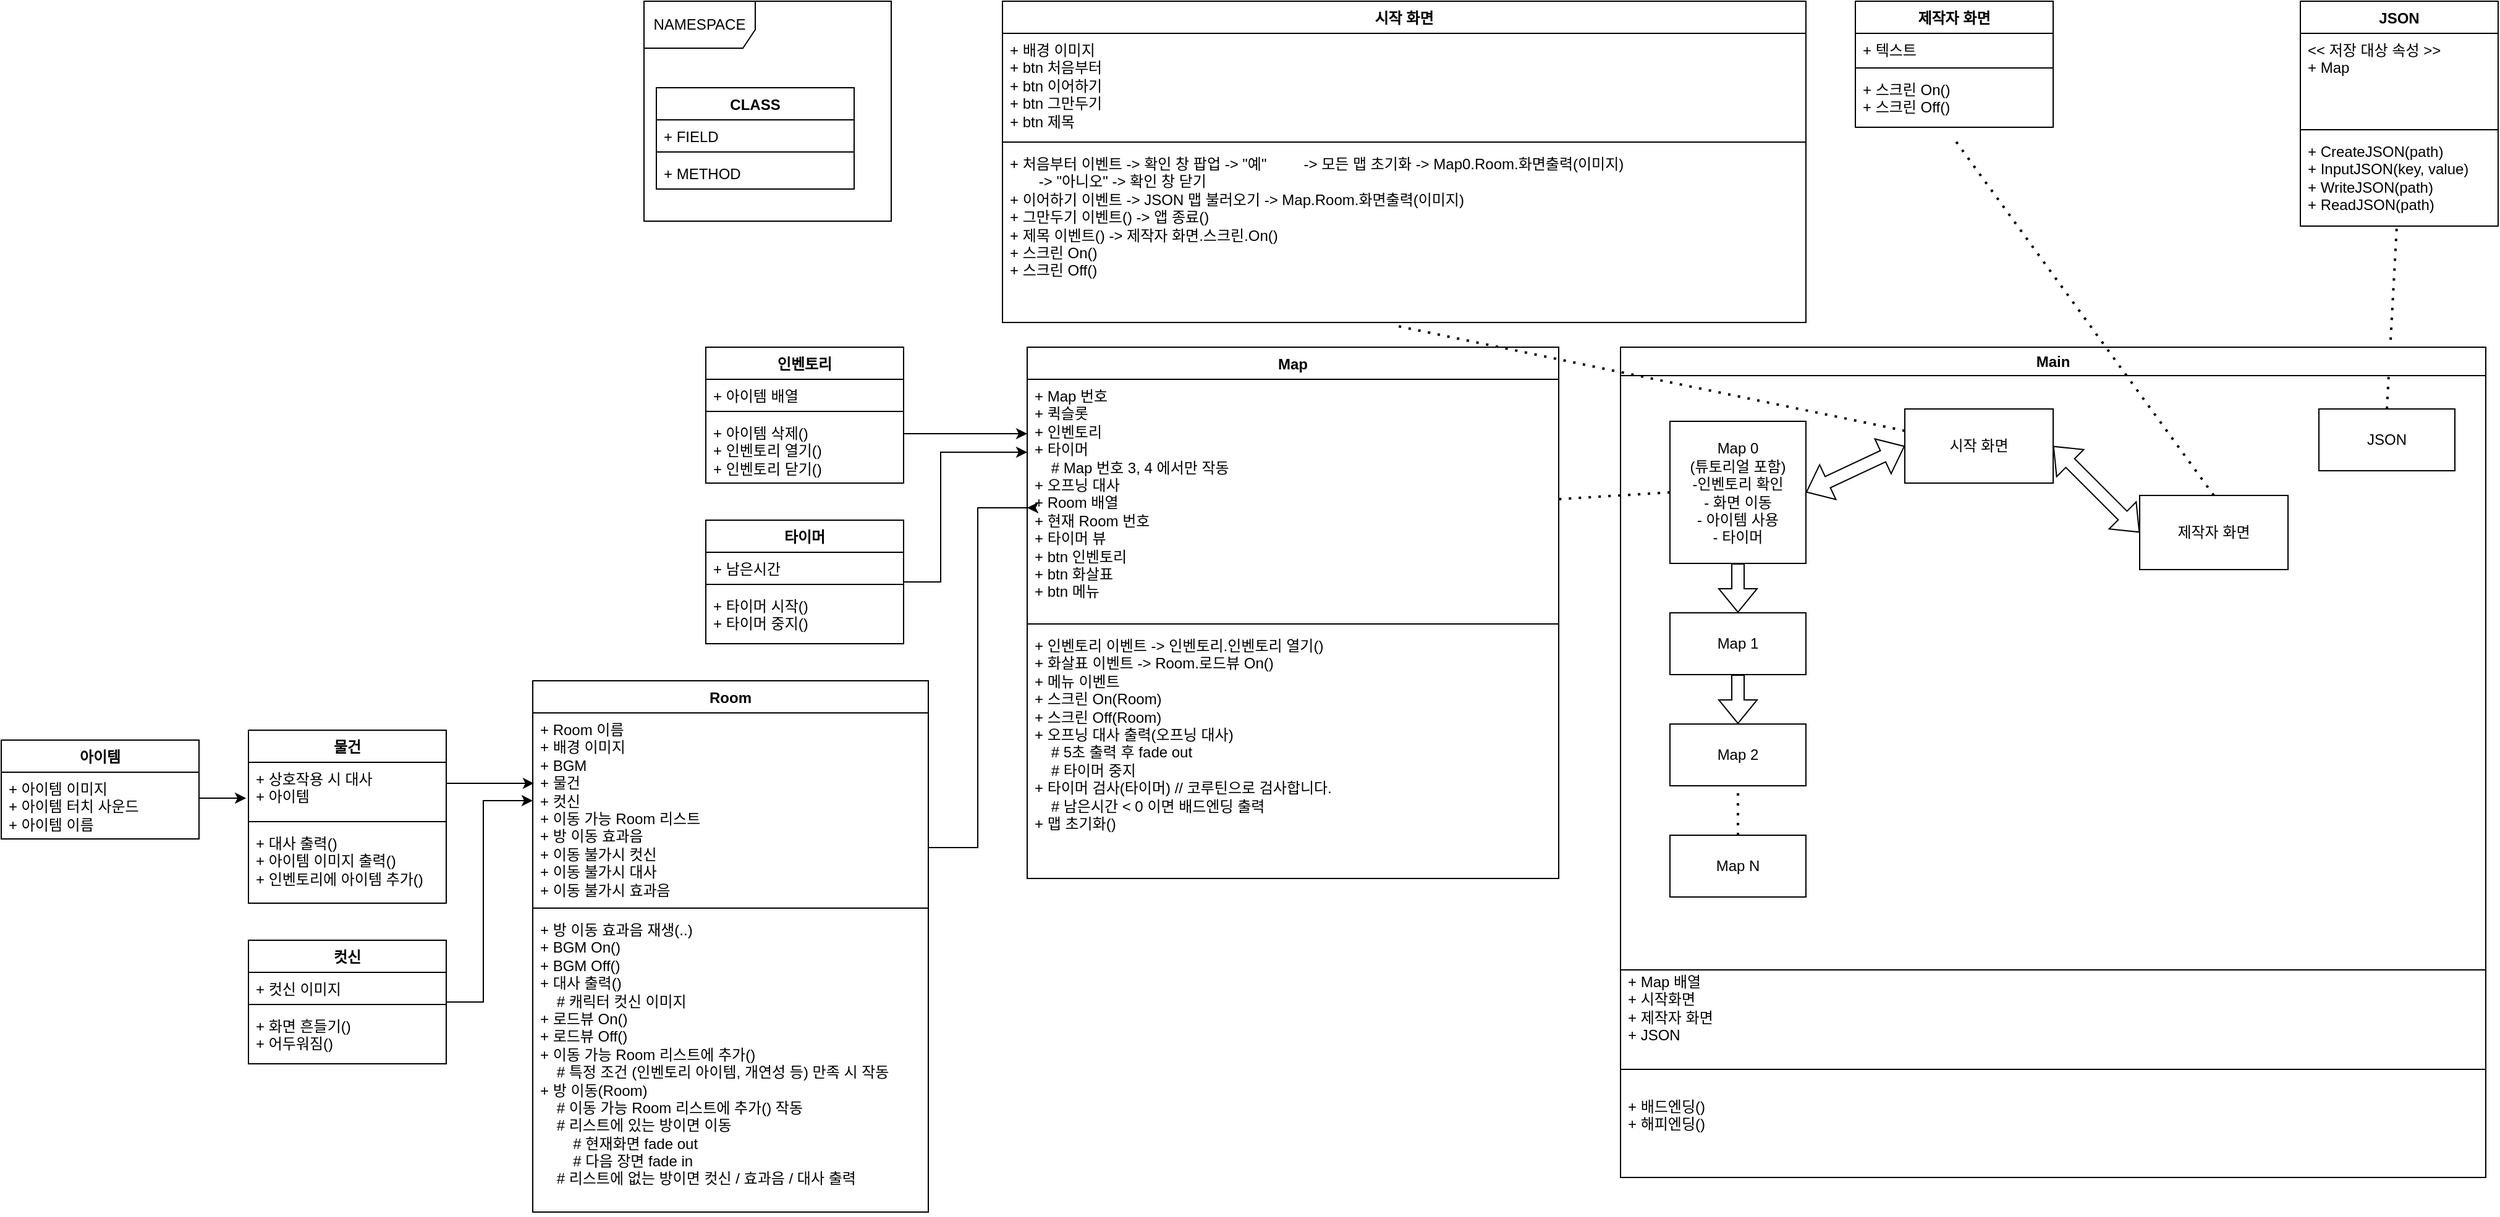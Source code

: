 <mxfile version="21.2.9" type="device">
  <diagram id="Ue0m_00hYuM2AanBgo_J" name="페이지-1">
    <mxGraphModel dx="2901" dy="1124" grid="1" gridSize="10" guides="1" tooltips="1" connect="1" arrows="1" fold="1" page="1" pageScale="1" pageWidth="827" pageHeight="1169" math="0" shadow="0">
      <root>
        <object label="" ReadJSON="" id="0">
          <mxCell />
        </object>
        <mxCell id="1" parent="0" />
        <mxCell id="vgwewGPwWs4jTi2JDRfR-20" value="CLASS" style="swimlane;fontStyle=1;align=center;verticalAlign=top;childLayout=stackLayout;horizontal=1;startSize=26;horizontalStack=0;resizeParent=1;resizeParentMax=0;resizeLast=0;collapsible=1;marginBottom=0;whiteSpace=wrap;html=1;" parent="1" vertex="1">
          <mxGeometry x="-280" y="80" width="160" height="82" as="geometry" />
        </mxCell>
        <mxCell id="vgwewGPwWs4jTi2JDRfR-21" value="+ FIELD" style="text;strokeColor=none;fillColor=none;align=left;verticalAlign=top;spacingLeft=4;spacingRight=4;overflow=hidden;rotatable=0;points=[[0,0.5],[1,0.5]];portConstraint=eastwest;whiteSpace=wrap;html=1;" parent="vgwewGPwWs4jTi2JDRfR-20" vertex="1">
          <mxGeometry y="26" width="160" height="22" as="geometry" />
        </mxCell>
        <mxCell id="vgwewGPwWs4jTi2JDRfR-22" value="" style="line;strokeWidth=1;fillColor=none;align=left;verticalAlign=middle;spacingTop=-1;spacingLeft=3;spacingRight=3;rotatable=0;labelPosition=right;points=[];portConstraint=eastwest;strokeColor=inherit;" parent="vgwewGPwWs4jTi2JDRfR-20" vertex="1">
          <mxGeometry y="48" width="160" height="8" as="geometry" />
        </mxCell>
        <mxCell id="vgwewGPwWs4jTi2JDRfR-23" value="+ METHOD" style="text;strokeColor=none;fillColor=none;align=left;verticalAlign=top;spacingLeft=4;spacingRight=4;overflow=hidden;rotatable=0;points=[[0,0.5],[1,0.5]];portConstraint=eastwest;whiteSpace=wrap;html=1;" parent="vgwewGPwWs4jTi2JDRfR-20" vertex="1">
          <mxGeometry y="56" width="160" height="26" as="geometry" />
        </mxCell>
        <mxCell id="vgwewGPwWs4jTi2JDRfR-25" value="시작 화면" style="swimlane;fontStyle=1;align=center;verticalAlign=top;childLayout=stackLayout;horizontal=1;startSize=26;horizontalStack=0;resizeParent=1;resizeParentMax=0;resizeLast=0;collapsible=1;marginBottom=0;whiteSpace=wrap;html=1;" parent="1" vertex="1">
          <mxGeometry y="10" width="650" height="260" as="geometry" />
        </mxCell>
        <mxCell id="vgwewGPwWs4jTi2JDRfR-26" value="+ 배경 이미지&lt;br&gt;+ btn 처음부터&lt;br&gt;+ btn 이어하기&lt;br&gt;+ btn 그만두기&lt;br&gt;+ btn 제목" style="text;strokeColor=none;fillColor=none;align=left;verticalAlign=top;spacingLeft=4;spacingRight=4;overflow=hidden;rotatable=0;points=[[0,0.5],[1,0.5]];portConstraint=eastwest;whiteSpace=wrap;html=1;" parent="vgwewGPwWs4jTi2JDRfR-25" vertex="1">
          <mxGeometry y="26" width="650" height="84" as="geometry" />
        </mxCell>
        <mxCell id="vgwewGPwWs4jTi2JDRfR-27" value="" style="line;strokeWidth=1;fillColor=none;align=left;verticalAlign=middle;spacingTop=-1;spacingLeft=3;spacingRight=3;rotatable=0;labelPosition=right;points=[];portConstraint=eastwest;strokeColor=inherit;" parent="vgwewGPwWs4jTi2JDRfR-25" vertex="1">
          <mxGeometry y="110" width="650" height="8" as="geometry" />
        </mxCell>
        <mxCell id="vgwewGPwWs4jTi2JDRfR-28" value="+ 처음부터 이벤트 -&amp;gt; 확인 창 팝업 -&amp;gt; &quot;예&quot;&amp;nbsp; &amp;nbsp; &amp;nbsp; &amp;nbsp; &amp;nbsp;-&amp;gt; 모든 맵 초기화 -&amp;gt; Map0.Room.화면출력(이미지)&lt;br&gt;&lt;span style=&quot;white-space: pre;&quot;&gt;	&lt;/span&gt;&lt;span style=&quot;white-space: pre;&quot;&gt;	&lt;/span&gt;&lt;span style=&quot;white-space: pre;&quot;&gt;	&lt;/span&gt;&lt;span style=&quot;white-space: pre;&quot;&gt;	&lt;/span&gt;&lt;span style=&quot;white-space: pre;&quot;&gt;	&lt;/span&gt;&lt;span style=&quot;white-space: pre;&quot;&gt;	&lt;/span&gt;&lt;span style=&quot;white-space: pre;&quot;&gt;	&lt;/span&gt;-&amp;gt; &quot;아니오&quot; -&amp;gt; 확인 창 닫기&lt;br&gt;+ 이어하기 이벤트 -&amp;gt; JSON 맵 불러오기 -&amp;gt; Map.Room.화면출력(이미지)&lt;br&gt;+ 그만두기 이벤트() -&amp;gt; 앱 종료()&lt;br&gt;+ 제목 이벤트() -&amp;gt; 제작자 화면.스크린.On()&lt;br&gt;+ 스크린 On()&lt;br&gt;+ 스크린 Off()" style="text;strokeColor=none;fillColor=none;align=left;verticalAlign=top;spacingLeft=4;spacingRight=4;overflow=hidden;rotatable=0;points=[[0,0.5],[1,0.5]];portConstraint=eastwest;whiteSpace=wrap;html=1;" parent="vgwewGPwWs4jTi2JDRfR-25" vertex="1">
          <mxGeometry y="118" width="650" height="142" as="geometry" />
        </mxCell>
        <mxCell id="vgwewGPwWs4jTi2JDRfR-30" value="NAMESPACE" style="shape=umlFrame;whiteSpace=wrap;html=1;pointerEvents=0;width=90;height=38;" parent="1" vertex="1">
          <mxGeometry x="-290" y="10" width="200" height="178" as="geometry" />
        </mxCell>
        <mxCell id="pPsOl5LPwn0ToeVwiGtm-1" value="물건" style="swimlane;fontStyle=1;align=center;verticalAlign=top;childLayout=stackLayout;horizontal=1;startSize=26;horizontalStack=0;resizeParent=1;resizeParentMax=0;resizeLast=0;collapsible=1;marginBottom=0;whiteSpace=wrap;html=1;" parent="1" vertex="1">
          <mxGeometry x="-610" y="600" width="160" height="140" as="geometry" />
        </mxCell>
        <mxCell id="pPsOl5LPwn0ToeVwiGtm-2" value="+ 상호작용 시 대사&lt;br&gt;+ 아이템" style="text;strokeColor=none;fillColor=none;align=left;verticalAlign=top;spacingLeft=4;spacingRight=4;overflow=hidden;rotatable=0;points=[[0,0.5],[1,0.5]];portConstraint=eastwest;whiteSpace=wrap;html=1;" parent="pPsOl5LPwn0ToeVwiGtm-1" vertex="1">
          <mxGeometry y="26" width="160" height="44" as="geometry" />
        </mxCell>
        <mxCell id="pPsOl5LPwn0ToeVwiGtm-3" value="" style="line;strokeWidth=1;fillColor=none;align=left;verticalAlign=middle;spacingTop=-1;spacingLeft=3;spacingRight=3;rotatable=0;labelPosition=right;points=[];portConstraint=eastwest;strokeColor=inherit;" parent="pPsOl5LPwn0ToeVwiGtm-1" vertex="1">
          <mxGeometry y="70" width="160" height="8" as="geometry" />
        </mxCell>
        <mxCell id="pPsOl5LPwn0ToeVwiGtm-4" value="+ 대사 출력()&lt;br&gt;+ 아이템 이미지 출력()&lt;br&gt;+ 인벤토리에 아이템 추가()" style="text;strokeColor=none;fillColor=none;align=left;verticalAlign=top;spacingLeft=4;spacingRight=4;overflow=hidden;rotatable=0;points=[[0,0.5],[1,0.5]];portConstraint=eastwest;whiteSpace=wrap;html=1;" parent="pPsOl5LPwn0ToeVwiGtm-1" vertex="1">
          <mxGeometry y="78" width="160" height="62" as="geometry" />
        </mxCell>
        <mxCell id="pPsOl5LPwn0ToeVwiGtm-11" value="" style="endArrow=none;dashed=1;html=1;dashPattern=1 3;strokeWidth=2;rounded=0;exitX=0.5;exitY=0;exitDx=0;exitDy=0;" parent="1" source="pPsOl5LPwn0ToeVwiGtm-10" target="1Pmvb0UldeOB8in_ccyl-34" edge="1">
          <mxGeometry width="50" height="50" relative="1" as="geometry">
            <mxPoint x="390" y="570" as="sourcePoint" />
            <mxPoint x="1040" y="255" as="targetPoint" />
          </mxGeometry>
        </mxCell>
        <mxCell id="pPsOl5LPwn0ToeVwiGtm-23" value="Main" style="swimlane;whiteSpace=wrap;html=1;" parent="1" vertex="1">
          <mxGeometry x="500" y="290" width="700" height="672" as="geometry" />
        </mxCell>
        <mxCell id="pPsOl5LPwn0ToeVwiGtm-10" value="JSON" style="html=1;whiteSpace=wrap;" parent="pPsOl5LPwn0ToeVwiGtm-23" vertex="1">
          <mxGeometry x="565" y="50" width="110" height="50" as="geometry" />
        </mxCell>
        <mxCell id="vgwewGPwWs4jTi2JDRfR-37" value="Map 0&lt;br&gt;(튜토리얼 포함)&lt;br&gt;-인벤토리 확인&lt;br&gt;- 화면 이동&lt;br&gt;- 아이템 사용&lt;br&gt;- 타이머" style="html=1;whiteSpace=wrap;" parent="pPsOl5LPwn0ToeVwiGtm-23" vertex="1">
          <mxGeometry x="40" y="60" width="110" height="115" as="geometry" />
        </mxCell>
        <mxCell id="vgwewGPwWs4jTi2JDRfR-39" value="Map 1" style="html=1;whiteSpace=wrap;" parent="pPsOl5LPwn0ToeVwiGtm-23" vertex="1">
          <mxGeometry x="40" y="215" width="110" height="50" as="geometry" />
        </mxCell>
        <mxCell id="vgwewGPwWs4jTi2JDRfR-38" value="Map 2" style="html=1;whiteSpace=wrap;" parent="pPsOl5LPwn0ToeVwiGtm-23" vertex="1">
          <mxGeometry x="40" y="305" width="110" height="50" as="geometry" />
        </mxCell>
        <mxCell id="pPsOl5LPwn0ToeVwiGtm-28" value="시작 화면" style="rounded=0;whiteSpace=wrap;html=1;" parent="pPsOl5LPwn0ToeVwiGtm-23" vertex="1">
          <mxGeometry x="230" y="50" width="120" height="60" as="geometry" />
        </mxCell>
        <mxCell id="1Pmvb0UldeOB8in_ccyl-90" value="" style="endArrow=none;dashed=1;html=1;dashPattern=1 3;strokeWidth=2;rounded=0;entryX=0.5;entryY=1;entryDx=0;entryDy=0;exitX=0.5;exitY=0;exitDx=0;exitDy=0;" edge="1" parent="pPsOl5LPwn0ToeVwiGtm-23" source="1Pmvb0UldeOB8in_ccyl-92" target="vgwewGPwWs4jTi2JDRfR-38">
          <mxGeometry width="50" height="50" relative="1" as="geometry">
            <mxPoint x="130" y="430" as="sourcePoint" />
            <mxPoint x="130" y="370" as="targetPoint" />
          </mxGeometry>
        </mxCell>
        <mxCell id="1Pmvb0UldeOB8in_ccyl-92" value="Map N" style="html=1;whiteSpace=wrap;" vertex="1" parent="pPsOl5LPwn0ToeVwiGtm-23">
          <mxGeometry x="40" y="395" width="110" height="50" as="geometry" />
        </mxCell>
        <mxCell id="1Pmvb0UldeOB8in_ccyl-93" value="제작자 화면" style="rounded=0;whiteSpace=wrap;html=1;" vertex="1" parent="pPsOl5LPwn0ToeVwiGtm-23">
          <mxGeometry x="420" y="120" width="120" height="60" as="geometry" />
        </mxCell>
        <mxCell id="1Pmvb0UldeOB8in_ccyl-94" value="" style="shape=flexArrow;endArrow=classic;startArrow=classic;html=1;rounded=0;exitX=1;exitY=0.5;exitDx=0;exitDy=0;entryX=0;entryY=0.5;entryDx=0;entryDy=0;" edge="1" parent="pPsOl5LPwn0ToeVwiGtm-23" source="pPsOl5LPwn0ToeVwiGtm-28" target="1Pmvb0UldeOB8in_ccyl-93">
          <mxGeometry width="100" height="100" relative="1" as="geometry">
            <mxPoint x="427" y="270" as="sourcePoint" />
            <mxPoint x="500" y="270" as="targetPoint" />
          </mxGeometry>
        </mxCell>
        <mxCell id="1Pmvb0UldeOB8in_ccyl-95" value="" style="shape=flexArrow;endArrow=classic;startArrow=classic;html=1;rounded=0;entryX=0;entryY=0.5;entryDx=0;entryDy=0;exitX=1;exitY=0.5;exitDx=0;exitDy=0;" edge="1" parent="pPsOl5LPwn0ToeVwiGtm-23" source="vgwewGPwWs4jTi2JDRfR-37" target="pPsOl5LPwn0ToeVwiGtm-28">
          <mxGeometry width="100" height="100" relative="1" as="geometry">
            <mxPoint x="100" y="120" as="sourcePoint" />
            <mxPoint x="200" y="20" as="targetPoint" />
          </mxGeometry>
        </mxCell>
        <mxCell id="1Pmvb0UldeOB8in_ccyl-96" value="" style="shape=flexArrow;endArrow=classic;html=1;rounded=0;exitX=0.5;exitY=1;exitDx=0;exitDy=0;entryX=0.5;entryY=0;entryDx=0;entryDy=0;" edge="1" parent="pPsOl5LPwn0ToeVwiGtm-23" source="vgwewGPwWs4jTi2JDRfR-37" target="vgwewGPwWs4jTi2JDRfR-39">
          <mxGeometry width="50" height="50" relative="1" as="geometry">
            <mxPoint x="120" y="80" as="sourcePoint" />
            <mxPoint x="170" y="30" as="targetPoint" />
          </mxGeometry>
        </mxCell>
        <mxCell id="1Pmvb0UldeOB8in_ccyl-97" value="" style="shape=flexArrow;endArrow=classic;html=1;rounded=0;exitX=0.5;exitY=1;exitDx=0;exitDy=0;entryX=0.5;entryY=0;entryDx=0;entryDy=0;" edge="1" parent="pPsOl5LPwn0ToeVwiGtm-23" source="vgwewGPwWs4jTi2JDRfR-39" target="vgwewGPwWs4jTi2JDRfR-38">
          <mxGeometry width="50" height="50" relative="1" as="geometry">
            <mxPoint x="225" y="180" as="sourcePoint" />
            <mxPoint x="225" y="220" as="targetPoint" />
          </mxGeometry>
        </mxCell>
        <mxCell id="1Pmvb0UldeOB8in_ccyl-175" value="+ Map 배열&lt;br&gt;+ 시작화면&lt;br&gt;+ 제작자 화면&lt;br&gt;+ JSON&lt;br&gt;&lt;br&gt;&lt;br&gt;&lt;br&gt;+ 배드엔딩()&lt;br&gt;+ 해피엔딩()" style="text;strokeColor=none;fillColor=none;align=left;verticalAlign=top;spacingLeft=4;spacingRight=4;overflow=hidden;rotatable=0;points=[[0,0.5],[1,0.5]];portConstraint=eastwest;whiteSpace=wrap;html=1;" vertex="1" parent="pPsOl5LPwn0ToeVwiGtm-23">
          <mxGeometry y="500" width="700" height="170" as="geometry" />
        </mxCell>
        <mxCell id="1Pmvb0UldeOB8in_ccyl-176" value="" style="endArrow=none;html=1;rounded=0;entryX=1;entryY=0.75;entryDx=0;entryDy=0;exitX=0;exitY=0.75;exitDx=0;exitDy=0;" edge="1" parent="pPsOl5LPwn0ToeVwiGtm-23">
          <mxGeometry width="50" height="50" relative="1" as="geometry">
            <mxPoint y="584.5" as="sourcePoint" />
            <mxPoint x="700" y="584.5" as="targetPoint" />
          </mxGeometry>
        </mxCell>
        <mxCell id="vgwewGPwWs4jTi2JDRfR-41" value="Map" style="swimlane;fontStyle=1;align=center;verticalAlign=top;childLayout=stackLayout;horizontal=1;startSize=26;horizontalStack=0;resizeParent=1;resizeParentMax=0;resizeLast=0;collapsible=1;marginBottom=0;whiteSpace=wrap;html=1;" parent="1" vertex="1">
          <mxGeometry x="20" y="290" width="430" height="430" as="geometry" />
        </mxCell>
        <mxCell id="vgwewGPwWs4jTi2JDRfR-42" value="+ Map 번호&lt;br&gt;+ 퀵슬롯&lt;br&gt;+ 인벤토리&lt;br&gt;+ 타이머&lt;br&gt;&amp;nbsp; &amp;nbsp; # Map 번호 3, 4 에서만 작동&lt;br&gt;+ 오프닝 대사&lt;br&gt;+ Room 배열&lt;br style=&quot;border-color: var(--border-color);&quot;&gt;+ 현재 Room 번호&lt;br&gt;+ 타이머 뷰&lt;br&gt;+ btn 인벤토리&lt;br&gt;+ btn 화살표&lt;br&gt;+ btn 메뉴" style="text;strokeColor=none;fillColor=none;align=left;verticalAlign=top;spacingLeft=4;spacingRight=4;overflow=hidden;rotatable=0;points=[[0,0.5],[1,0.5]];portConstraint=eastwest;whiteSpace=wrap;html=1;" parent="vgwewGPwWs4jTi2JDRfR-41" vertex="1">
          <mxGeometry y="26" width="430" height="194" as="geometry" />
        </mxCell>
        <mxCell id="vgwewGPwWs4jTi2JDRfR-43" value="" style="line;strokeWidth=1;fillColor=none;align=left;verticalAlign=middle;spacingTop=-1;spacingLeft=3;spacingRight=3;rotatable=0;labelPosition=right;points=[];portConstraint=eastwest;strokeColor=inherit;" parent="vgwewGPwWs4jTi2JDRfR-41" vertex="1">
          <mxGeometry y="220" width="430" height="8" as="geometry" />
        </mxCell>
        <mxCell id="vgwewGPwWs4jTi2JDRfR-44" value="+ 인벤토리 이벤트 -&amp;gt; 인벤토리.인벤토리 열기()&lt;br&gt;+ 화살표 이벤트 -&amp;gt; Room.로드뷰 On()&lt;br&gt;+ 메뉴 이벤트&lt;br&gt;+ 스크린 On(Room)&lt;br&gt;+ 스크린 Off(Room)&lt;br&gt;+ 오프닝 대사 출력(오프닝 대사)&lt;br&gt;&amp;nbsp; &amp;nbsp; # 5초 출력 후 fade out&lt;br&gt;&amp;nbsp; &amp;nbsp; # 타이머 중지&lt;br&gt;+ 타이머 검사(타이머) // 코루틴으로 검사합니다.&lt;br&gt;&amp;nbsp; &amp;nbsp; # 남은시간 &amp;lt; 0 이면 배드엔딩 출력&lt;br&gt;+ 맵 초기화()" style="text;strokeColor=none;fillColor=none;align=left;verticalAlign=top;spacingLeft=4;spacingRight=4;overflow=hidden;rotatable=0;points=[[0,0.5],[1,0.5]];portConstraint=eastwest;whiteSpace=wrap;html=1;" parent="vgwewGPwWs4jTi2JDRfR-41" vertex="1">
          <mxGeometry y="228" width="430" height="202" as="geometry" />
        </mxCell>
        <mxCell id="pPsOl5LPwn0ToeVwiGtm-27" value="" style="endArrow=none;dashed=1;html=1;dashPattern=1 3;strokeWidth=2;rounded=0;entryX=1;entryY=0.5;entryDx=0;entryDy=0;exitX=0;exitY=0.5;exitDx=0;exitDy=0;" parent="1" source="vgwewGPwWs4jTi2JDRfR-37" target="vgwewGPwWs4jTi2JDRfR-42" edge="1">
          <mxGeometry width="50" height="50" relative="1" as="geometry">
            <mxPoint x="270" y="650" as="sourcePoint" />
            <mxPoint x="320" y="600" as="targetPoint" />
          </mxGeometry>
        </mxCell>
        <mxCell id="pPsOl5LPwn0ToeVwiGtm-29" value="" style="endArrow=none;dashed=1;html=1;dashPattern=1 3;strokeWidth=2;rounded=0;entryX=0.492;entryY=1.021;entryDx=0;entryDy=0;entryPerimeter=0;" parent="1" source="pPsOl5LPwn0ToeVwiGtm-28" target="vgwewGPwWs4jTi2JDRfR-28" edge="1">
          <mxGeometry width="50" height="50" relative="1" as="geometry">
            <mxPoint x="270" y="650" as="sourcePoint" />
            <mxPoint x="320" y="600" as="targetPoint" />
          </mxGeometry>
        </mxCell>
        <mxCell id="1Pmvb0UldeOB8in_ccyl-11" value="" style="edgeStyle=orthogonalEdgeStyle;rounded=0;orthogonalLoop=1;jettySize=auto;html=1;" edge="1" parent="1" source="1Pmvb0UldeOB8in_ccyl-1">
          <mxGeometry relative="1" as="geometry">
            <mxPoint x="20" y="420" as="targetPoint" />
            <Array as="points">
              <mxPoint x="-20" y="695" />
              <mxPoint x="-20" y="420" />
              <mxPoint x="21" y="420" />
            </Array>
          </mxGeometry>
        </mxCell>
        <mxCell id="1Pmvb0UldeOB8in_ccyl-1" value="Room" style="swimlane;fontStyle=1;align=center;verticalAlign=top;childLayout=stackLayout;horizontal=1;startSize=26;horizontalStack=0;resizeParent=1;resizeParentMax=0;resizeLast=0;collapsible=1;marginBottom=0;whiteSpace=wrap;html=1;" vertex="1" parent="1">
          <mxGeometry x="-380" y="560" width="320" height="430" as="geometry" />
        </mxCell>
        <mxCell id="1Pmvb0UldeOB8in_ccyl-2" value="+ Room 이름&lt;br&gt;+ 배경 이미지&lt;br&gt;+ BGM&lt;br&gt;+ 물건&lt;br&gt;+ 컷신&lt;br&gt;+ 이동 가능 Room 리스트&lt;br&gt;+ 방 이동 효과음&lt;br&gt;+ 이동 불가시 컷신&lt;br&gt;+ 이동 불가시 대사&lt;br&gt;+ 이동 불가시 효과음" style="text;strokeColor=none;fillColor=none;align=left;verticalAlign=top;spacingLeft=4;spacingRight=4;overflow=hidden;rotatable=0;points=[[0,0.5],[1,0.5]];portConstraint=eastwest;whiteSpace=wrap;html=1;" vertex="1" parent="1Pmvb0UldeOB8in_ccyl-1">
          <mxGeometry y="26" width="320" height="154" as="geometry" />
        </mxCell>
        <mxCell id="1Pmvb0UldeOB8in_ccyl-3" value="" style="line;strokeWidth=1;fillColor=none;align=left;verticalAlign=middle;spacingTop=-1;spacingLeft=3;spacingRight=3;rotatable=0;labelPosition=right;points=[];portConstraint=eastwest;strokeColor=inherit;" vertex="1" parent="1Pmvb0UldeOB8in_ccyl-1">
          <mxGeometry y="180" width="320" height="8" as="geometry" />
        </mxCell>
        <mxCell id="1Pmvb0UldeOB8in_ccyl-4" value="+ 방 이동 효과음 재생(..)&lt;br&gt;+ BGM On()&lt;br&gt;+ BGM Off()&lt;br&gt;+ 대사 출력()&lt;br&gt;&amp;nbsp; &amp;nbsp; # 캐릭터 컷신 이미지&lt;br&gt;+ 로드뷰 On()&lt;br style=&quot;border-color: var(--border-color);&quot;&gt;+ 로드뷰 Off()&lt;br&gt;+ 이동 가능 Room 리스트에 추가()&lt;br&gt;&amp;nbsp; &amp;nbsp; # 특정 조건 (인벤토리 아이템, 개연성 등) 만족 시 작동&lt;br&gt;+ 방 이동(Room)&lt;br&gt;&amp;nbsp; &amp;nbsp; # 이동 가능 Room 리스트에 추가() 작동&lt;br&gt;&amp;nbsp; &amp;nbsp; # 리스트에 있는 방이면 이동&lt;br style=&quot;border-color: var(--border-color);&quot;&gt;&amp;nbsp; &amp;nbsp; &amp;nbsp; &amp;nbsp; # 현재화면 fade out&lt;br&gt;&amp;nbsp; &amp;nbsp; &amp;nbsp; &amp;nbsp; # 다음 장면 fade in&lt;br&gt;&amp;nbsp; &amp;nbsp; # 리스트에 없는 방이면 컷신 / 효과음 / 대사 출력" style="text;strokeColor=none;fillColor=none;align=left;verticalAlign=top;spacingLeft=4;spacingRight=4;overflow=hidden;rotatable=0;points=[[0,0.5],[1,0.5]];portConstraint=eastwest;whiteSpace=wrap;html=1;" vertex="1" parent="1Pmvb0UldeOB8in_ccyl-1">
          <mxGeometry y="188" width="320" height="242" as="geometry" />
        </mxCell>
        <mxCell id="1Pmvb0UldeOB8in_ccyl-30" style="edgeStyle=orthogonalEdgeStyle;rounded=0;orthogonalLoop=1;jettySize=auto;html=1;" edge="1" parent="1" source="1Pmvb0UldeOB8in_ccyl-12" target="vgwewGPwWs4jTi2JDRfR-42">
          <mxGeometry relative="1" as="geometry">
            <mxPoint x="20" y="400" as="targetPoint" />
            <Array as="points">
              <mxPoint x="-50" y="480" />
              <mxPoint x="-50" y="375" />
            </Array>
          </mxGeometry>
        </mxCell>
        <mxCell id="1Pmvb0UldeOB8in_ccyl-12" value="타이머" style="swimlane;fontStyle=1;align=center;verticalAlign=top;childLayout=stackLayout;horizontal=1;startSize=26;horizontalStack=0;resizeParent=1;resizeParentMax=0;resizeLast=0;collapsible=1;marginBottom=0;whiteSpace=wrap;html=1;" vertex="1" parent="1">
          <mxGeometry x="-240" y="430" width="160" height="100" as="geometry" />
        </mxCell>
        <mxCell id="1Pmvb0UldeOB8in_ccyl-13" value="+ 남은시간" style="text;strokeColor=none;fillColor=none;align=left;verticalAlign=top;spacingLeft=4;spacingRight=4;overflow=hidden;rotatable=0;points=[[0,0.5],[1,0.5]];portConstraint=eastwest;whiteSpace=wrap;html=1;" vertex="1" parent="1Pmvb0UldeOB8in_ccyl-12">
          <mxGeometry y="26" width="160" height="22" as="geometry" />
        </mxCell>
        <mxCell id="1Pmvb0UldeOB8in_ccyl-14" value="" style="line;strokeWidth=1;fillColor=none;align=left;verticalAlign=middle;spacingTop=-1;spacingLeft=3;spacingRight=3;rotatable=0;labelPosition=right;points=[];portConstraint=eastwest;strokeColor=inherit;" vertex="1" parent="1Pmvb0UldeOB8in_ccyl-12">
          <mxGeometry y="48" width="160" height="8" as="geometry" />
        </mxCell>
        <mxCell id="1Pmvb0UldeOB8in_ccyl-15" value="+ 타이머 시작()&lt;br&gt;+ 타이머 중지()" style="text;strokeColor=none;fillColor=none;align=left;verticalAlign=top;spacingLeft=4;spacingRight=4;overflow=hidden;rotatable=0;points=[[0,0.5],[1,0.5]];portConstraint=eastwest;whiteSpace=wrap;html=1;" vertex="1" parent="1Pmvb0UldeOB8in_ccyl-12">
          <mxGeometry y="56" width="160" height="44" as="geometry" />
        </mxCell>
        <mxCell id="1Pmvb0UldeOB8in_ccyl-165" style="edgeStyle=orthogonalEdgeStyle;rounded=0;orthogonalLoop=1;jettySize=auto;html=1;entryX=-0.012;entryY=0.659;entryDx=0;entryDy=0;entryPerimeter=0;" edge="1" parent="1" source="1Pmvb0UldeOB8in_ccyl-16" target="pPsOl5LPwn0ToeVwiGtm-2">
          <mxGeometry relative="1" as="geometry">
            <Array as="points">
              <mxPoint x="-680" y="655" />
              <mxPoint x="-680" y="655" />
            </Array>
          </mxGeometry>
        </mxCell>
        <mxCell id="1Pmvb0UldeOB8in_ccyl-16" value="아이템" style="swimlane;fontStyle=1;align=center;verticalAlign=top;childLayout=stackLayout;horizontal=1;startSize=26;horizontalStack=0;resizeParent=1;resizeParentMax=0;resizeLast=0;collapsible=1;marginBottom=0;whiteSpace=wrap;html=1;" vertex="1" parent="1">
          <mxGeometry x="-810" y="608" width="160" height="80" as="geometry" />
        </mxCell>
        <mxCell id="1Pmvb0UldeOB8in_ccyl-17" value="+ 아이템 이미지&lt;br&gt;+ 아이템 터치 사운드&lt;br&gt;+ 아이템 이름" style="text;strokeColor=none;fillColor=none;align=left;verticalAlign=top;spacingLeft=4;spacingRight=4;overflow=hidden;rotatable=0;points=[[0,0.5],[1,0.5]];portConstraint=eastwest;whiteSpace=wrap;html=1;" vertex="1" parent="1Pmvb0UldeOB8in_ccyl-16">
          <mxGeometry y="26" width="160" height="54" as="geometry" />
        </mxCell>
        <mxCell id="1Pmvb0UldeOB8in_ccyl-29" style="edgeStyle=orthogonalEdgeStyle;rounded=0;orthogonalLoop=1;jettySize=auto;html=1;" edge="1" parent="1" source="1Pmvb0UldeOB8in_ccyl-23">
          <mxGeometry relative="1" as="geometry">
            <mxPoint x="20" y="360" as="targetPoint" />
            <Array as="points">
              <mxPoint x="-210" y="360" />
              <mxPoint x="18" y="360" />
            </Array>
          </mxGeometry>
        </mxCell>
        <mxCell id="1Pmvb0UldeOB8in_ccyl-23" value="인벤토리" style="swimlane;fontStyle=1;align=center;verticalAlign=top;childLayout=stackLayout;horizontal=1;startSize=26;horizontalStack=0;resizeParent=1;resizeParentMax=0;resizeLast=0;collapsible=1;marginBottom=0;whiteSpace=wrap;html=1;" vertex="1" parent="1">
          <mxGeometry x="-240" y="290" width="160" height="110" as="geometry" />
        </mxCell>
        <mxCell id="1Pmvb0UldeOB8in_ccyl-24" value="+ 아이템 배열" style="text;strokeColor=none;fillColor=none;align=left;verticalAlign=top;spacingLeft=4;spacingRight=4;overflow=hidden;rotatable=0;points=[[0,0.5],[1,0.5]];portConstraint=eastwest;whiteSpace=wrap;html=1;" vertex="1" parent="1Pmvb0UldeOB8in_ccyl-23">
          <mxGeometry y="26" width="160" height="22" as="geometry" />
        </mxCell>
        <mxCell id="1Pmvb0UldeOB8in_ccyl-25" value="" style="line;strokeWidth=1;fillColor=none;align=left;verticalAlign=middle;spacingTop=-1;spacingLeft=3;spacingRight=3;rotatable=0;labelPosition=right;points=[];portConstraint=eastwest;strokeColor=inherit;" vertex="1" parent="1Pmvb0UldeOB8in_ccyl-23">
          <mxGeometry y="48" width="160" height="8" as="geometry" />
        </mxCell>
        <mxCell id="1Pmvb0UldeOB8in_ccyl-26" value="+ 아이템 삭제()&lt;br&gt;+ 인벤토리 열기()&lt;br&gt;+ 인벤토리 닫기()" style="text;strokeColor=none;fillColor=none;align=left;verticalAlign=top;spacingLeft=4;spacingRight=4;overflow=hidden;rotatable=0;points=[[0,0.5],[1,0.5]];portConstraint=eastwest;whiteSpace=wrap;html=1;" vertex="1" parent="1Pmvb0UldeOB8in_ccyl-23">
          <mxGeometry y="56" width="160" height="54" as="geometry" />
        </mxCell>
        <mxCell id="1Pmvb0UldeOB8in_ccyl-31" value="JSON" style="swimlane;fontStyle=1;align=center;verticalAlign=top;childLayout=stackLayout;horizontal=1;startSize=26;horizontalStack=0;resizeParent=1;resizeParentMax=0;resizeLast=0;collapsible=1;marginBottom=0;whiteSpace=wrap;html=1;" vertex="1" parent="1">
          <mxGeometry x="1050" y="10" width="160" height="182" as="geometry" />
        </mxCell>
        <mxCell id="1Pmvb0UldeOB8in_ccyl-32" value="&amp;lt;&amp;lt; 저장 대상 속성 &amp;gt;&amp;gt;&lt;br&gt;+ Map" style="text;strokeColor=none;fillColor=none;align=left;verticalAlign=top;spacingLeft=4;spacingRight=4;overflow=hidden;rotatable=0;points=[[0,0.5],[1,0.5]];portConstraint=eastwest;whiteSpace=wrap;html=1;" vertex="1" parent="1Pmvb0UldeOB8in_ccyl-31">
          <mxGeometry y="26" width="160" height="74" as="geometry" />
        </mxCell>
        <mxCell id="1Pmvb0UldeOB8in_ccyl-33" value="" style="line;strokeWidth=1;fillColor=none;align=left;verticalAlign=middle;spacingTop=-1;spacingLeft=3;spacingRight=3;rotatable=0;labelPosition=right;points=[];portConstraint=eastwest;strokeColor=inherit;" vertex="1" parent="1Pmvb0UldeOB8in_ccyl-31">
          <mxGeometry y="100" width="160" height="8" as="geometry" />
        </mxCell>
        <mxCell id="1Pmvb0UldeOB8in_ccyl-34" value="+ CreateJSON(path)&lt;br style=&quot;border-color: var(--border-color);&quot;&gt;+ InputJSON(key, value)&lt;br style=&quot;border-color: var(--border-color);&quot;&gt;+ WriteJSON(path)&lt;br style=&quot;border-color: var(--border-color);&quot;&gt;+ ReadJSON(path)" style="text;strokeColor=none;fillColor=none;align=left;verticalAlign=top;spacingLeft=4;spacingRight=4;overflow=hidden;rotatable=0;points=[[0,0.5],[1,0.5]];portConstraint=eastwest;whiteSpace=wrap;html=1;" vertex="1" parent="1Pmvb0UldeOB8in_ccyl-31">
          <mxGeometry y="108" width="160" height="74" as="geometry" />
        </mxCell>
        <mxCell id="1Pmvb0UldeOB8in_ccyl-84" value="제작자 화면" style="swimlane;fontStyle=1;align=center;verticalAlign=top;childLayout=stackLayout;horizontal=1;startSize=26;horizontalStack=0;resizeParent=1;resizeParentMax=0;resizeLast=0;collapsible=1;marginBottom=0;whiteSpace=wrap;html=1;" vertex="1" parent="1">
          <mxGeometry x="690" y="10" width="160" height="102" as="geometry" />
        </mxCell>
        <mxCell id="1Pmvb0UldeOB8in_ccyl-85" value="+ 텍스트" style="text;strokeColor=none;fillColor=none;align=left;verticalAlign=top;spacingLeft=4;spacingRight=4;overflow=hidden;rotatable=0;points=[[0,0.5],[1,0.5]];portConstraint=eastwest;whiteSpace=wrap;html=1;" vertex="1" parent="1Pmvb0UldeOB8in_ccyl-84">
          <mxGeometry y="26" width="160" height="24" as="geometry" />
        </mxCell>
        <mxCell id="1Pmvb0UldeOB8in_ccyl-86" value="" style="line;strokeWidth=1;fillColor=none;align=left;verticalAlign=middle;spacingTop=-1;spacingLeft=3;spacingRight=3;rotatable=0;labelPosition=right;points=[];portConstraint=eastwest;strokeColor=inherit;" vertex="1" parent="1Pmvb0UldeOB8in_ccyl-84">
          <mxGeometry y="50" width="160" height="8" as="geometry" />
        </mxCell>
        <mxCell id="1Pmvb0UldeOB8in_ccyl-87" value="+ 스크린 On()&lt;br&gt;+ 스크린 Off()" style="text;strokeColor=none;fillColor=none;align=left;verticalAlign=top;spacingLeft=4;spacingRight=4;overflow=hidden;rotatable=0;points=[[0,0.5],[1,0.5]];portConstraint=eastwest;whiteSpace=wrap;html=1;" vertex="1" parent="1Pmvb0UldeOB8in_ccyl-84">
          <mxGeometry y="58" width="160" height="44" as="geometry" />
        </mxCell>
        <mxCell id="1Pmvb0UldeOB8in_ccyl-100" value="" style="endArrow=none;dashed=1;html=1;dashPattern=1 3;strokeWidth=2;rounded=0;entryX=0.488;entryY=1.159;entryDx=0;entryDy=0;entryPerimeter=0;exitX=0.5;exitY=0;exitDx=0;exitDy=0;" edge="1" parent="1" source="1Pmvb0UldeOB8in_ccyl-93" target="1Pmvb0UldeOB8in_ccyl-87">
          <mxGeometry width="50" height="50" relative="1" as="geometry">
            <mxPoint x="420" y="530" as="sourcePoint" />
            <mxPoint x="470" y="480" as="targetPoint" />
          </mxGeometry>
        </mxCell>
        <mxCell id="1Pmvb0UldeOB8in_ccyl-164" style="edgeStyle=orthogonalEdgeStyle;rounded=0;orthogonalLoop=1;jettySize=auto;html=1;entryX=0.003;entryY=0.37;entryDx=0;entryDy=0;entryPerimeter=0;" edge="1" parent="1" source="pPsOl5LPwn0ToeVwiGtm-2" target="1Pmvb0UldeOB8in_ccyl-2">
          <mxGeometry relative="1" as="geometry">
            <Array as="points">
              <mxPoint x="-440" y="643" />
              <mxPoint x="-440" y="643" />
            </Array>
          </mxGeometry>
        </mxCell>
        <mxCell id="1Pmvb0UldeOB8in_ccyl-170" style="edgeStyle=orthogonalEdgeStyle;rounded=0;orthogonalLoop=1;jettySize=auto;html=1;" edge="1" parent="1" source="1Pmvb0UldeOB8in_ccyl-166">
          <mxGeometry relative="1" as="geometry">
            <mxPoint x="-380" y="657" as="targetPoint" />
            <Array as="points">
              <mxPoint x="-420" y="820" />
              <mxPoint x="-420" y="657" />
            </Array>
          </mxGeometry>
        </mxCell>
        <mxCell id="1Pmvb0UldeOB8in_ccyl-166" value="컷신" style="swimlane;fontStyle=1;align=center;verticalAlign=top;childLayout=stackLayout;horizontal=1;startSize=26;horizontalStack=0;resizeParent=1;resizeParentMax=0;resizeLast=0;collapsible=1;marginBottom=0;whiteSpace=wrap;html=1;" vertex="1" parent="1">
          <mxGeometry x="-610" y="770" width="160" height="100" as="geometry" />
        </mxCell>
        <mxCell id="1Pmvb0UldeOB8in_ccyl-167" value="+ 컷신 이미지" style="text;strokeColor=none;fillColor=none;align=left;verticalAlign=top;spacingLeft=4;spacingRight=4;overflow=hidden;rotatable=0;points=[[0,0.5],[1,0.5]];portConstraint=eastwest;whiteSpace=wrap;html=1;" vertex="1" parent="1Pmvb0UldeOB8in_ccyl-166">
          <mxGeometry y="26" width="160" height="22" as="geometry" />
        </mxCell>
        <mxCell id="1Pmvb0UldeOB8in_ccyl-168" value="" style="line;strokeWidth=1;fillColor=none;align=left;verticalAlign=middle;spacingTop=-1;spacingLeft=3;spacingRight=3;rotatable=0;labelPosition=right;points=[];portConstraint=eastwest;strokeColor=inherit;" vertex="1" parent="1Pmvb0UldeOB8in_ccyl-166">
          <mxGeometry y="48" width="160" height="8" as="geometry" />
        </mxCell>
        <mxCell id="1Pmvb0UldeOB8in_ccyl-169" value="+ 화면 흔들기()&lt;br&gt;+ 어두워짐()" style="text;strokeColor=none;fillColor=none;align=left;verticalAlign=top;spacingLeft=4;spacingRight=4;overflow=hidden;rotatable=0;points=[[0,0.5],[1,0.5]];portConstraint=eastwest;whiteSpace=wrap;html=1;" vertex="1" parent="1Pmvb0UldeOB8in_ccyl-166">
          <mxGeometry y="56" width="160" height="44" as="geometry" />
        </mxCell>
        <mxCell id="1Pmvb0UldeOB8in_ccyl-174" value="" style="endArrow=none;html=1;rounded=0;entryX=1;entryY=0.75;entryDx=0;entryDy=0;exitX=0;exitY=0.75;exitDx=0;exitDy=0;" edge="1" parent="1" source="pPsOl5LPwn0ToeVwiGtm-23" target="pPsOl5LPwn0ToeVwiGtm-23">
          <mxGeometry width="50" height="50" relative="1" as="geometry">
            <mxPoint x="200" y="530" as="sourcePoint" />
            <mxPoint x="250" y="480" as="targetPoint" />
          </mxGeometry>
        </mxCell>
      </root>
    </mxGraphModel>
  </diagram>
</mxfile>
